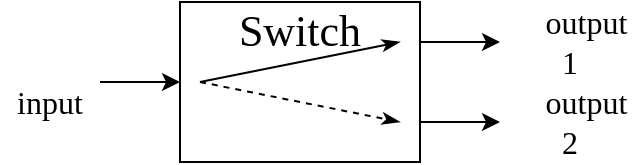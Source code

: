 <mxfile version="21.4.0" type="device">
  <diagram name="Page-1" id="4I2zJMP6fPbmH2adfHKz">
    <mxGraphModel dx="823" dy="475" grid="1" gridSize="10" guides="1" tooltips="1" connect="1" arrows="1" fold="1" page="1" pageScale="1" pageWidth="827" pageHeight="1169" math="0" shadow="0">
      <root>
        <mxCell id="0" />
        <mxCell id="1" parent="0" />
        <mxCell id="tfoxWXDdU5jyKTtbno_l-5" style="edgeStyle=orthogonalEdgeStyle;rounded=0;orthogonalLoop=1;jettySize=auto;html=1;exitX=1;exitY=0.25;exitDx=0;exitDy=0;" parent="1" source="tfoxWXDdU5jyKTtbno_l-1" edge="1">
          <mxGeometry relative="1" as="geometry">
            <mxPoint x="480" y="100" as="targetPoint" />
          </mxGeometry>
        </mxCell>
        <mxCell id="tfoxWXDdU5jyKTtbno_l-6" style="edgeStyle=orthogonalEdgeStyle;rounded=0;orthogonalLoop=1;jettySize=auto;html=1;exitX=1;exitY=0.75;exitDx=0;exitDy=0;" parent="1" source="tfoxWXDdU5jyKTtbno_l-1" edge="1">
          <mxGeometry relative="1" as="geometry">
            <mxPoint x="480" y="140" as="targetPoint" />
          </mxGeometry>
        </mxCell>
        <mxCell id="tfoxWXDdU5jyKTtbno_l-1" value="" style="rounded=0;whiteSpace=wrap;html=1;movable=0;resizable=0;rotatable=0;deletable=0;editable=0;locked=1;connectable=0;" parent="1" vertex="1">
          <mxGeometry x="320" y="80" width="120" height="80" as="geometry" />
        </mxCell>
        <mxCell id="tfoxWXDdU5jyKTtbno_l-2" value="" style="endArrow=classic;html=1;rounded=0;exitX=1;exitY=0.5;exitDx=0;exitDy=0;" parent="1" edge="1" source="uWq-LNssUS6APJ5jSLnP-1">
          <mxGeometry width="50" height="50" relative="1" as="geometry">
            <mxPoint x="280" y="100" as="sourcePoint" />
            <mxPoint x="320" y="120" as="targetPoint" />
          </mxGeometry>
        </mxCell>
        <mxCell id="tfoxWXDdU5jyKTtbno_l-7" value="Switch" style="text;html=1;strokeColor=none;fillColor=none;align=center;verticalAlign=middle;whiteSpace=wrap;rounded=0;fontFamily=UGent Panno Text;fontSize=22;" parent="1" vertex="1">
          <mxGeometry x="350" y="80" width="60" height="30" as="geometry" />
        </mxCell>
        <mxCell id="GLrABeQMUucm_qGmX2vQ-1" value="&lt;font color=&quot;#e0a458&quot; face=&quot;tabler-icons&quot;&gt;&lt;/font&gt;&amp;nbsp;output 1" style="text;html=1;strokeColor=none;fillColor=none;align=center;verticalAlign=middle;whiteSpace=wrap;rounded=0;fontFamily=UGent Panno Text;fontSize=16;" parent="1" vertex="1">
          <mxGeometry x="480" y="90" width="70" height="20" as="geometry" />
        </mxCell>
        <mxCell id="uWq-LNssUS6APJ5jSLnP-1" value="&lt;font color=&quot;#e0a458&quot; face=&quot;tabler-icons&quot;&gt;&lt;/font&gt; input" style="text;html=1;strokeColor=none;fillColor=none;align=center;verticalAlign=middle;whiteSpace=wrap;rounded=0;fontFamily=UGent Panno Text;fontSize=16;" parent="1" vertex="1">
          <mxGeometry x="230" y="110" width="50" height="20" as="geometry" />
        </mxCell>
        <mxCell id="uWq-LNssUS6APJ5jSLnP-3" value="&lt;font color=&quot;#e0a458&quot; face=&quot;tabler-icons&quot;&gt;&lt;/font&gt;&amp;nbsp;output 2" style="text;html=1;strokeColor=none;fillColor=none;align=center;verticalAlign=middle;whiteSpace=wrap;rounded=0;fontFamily=UGent Panno Text;fontSize=16;" parent="1" vertex="1">
          <mxGeometry x="480" y="130" width="70" height="20" as="geometry" />
        </mxCell>
        <mxCell id="uWq-LNssUS6APJ5jSLnP-5" value="" style="endArrow=classicThin;html=1;rounded=0;endFill=1;" parent="1" edge="1">
          <mxGeometry width="50" height="50" relative="1" as="geometry">
            <mxPoint x="330" y="120" as="sourcePoint" />
            <mxPoint x="430" y="100" as="targetPoint" />
          </mxGeometry>
        </mxCell>
        <mxCell id="uWq-LNssUS6APJ5jSLnP-7" value="" style="endArrow=classicThin;dashed=1;html=1;rounded=0;endFill=1;" parent="1" edge="1">
          <mxGeometry width="50" height="50" relative="1" as="geometry">
            <mxPoint x="330" y="120" as="sourcePoint" />
            <mxPoint x="430" y="140" as="targetPoint" />
          </mxGeometry>
        </mxCell>
      </root>
    </mxGraphModel>
  </diagram>
</mxfile>
